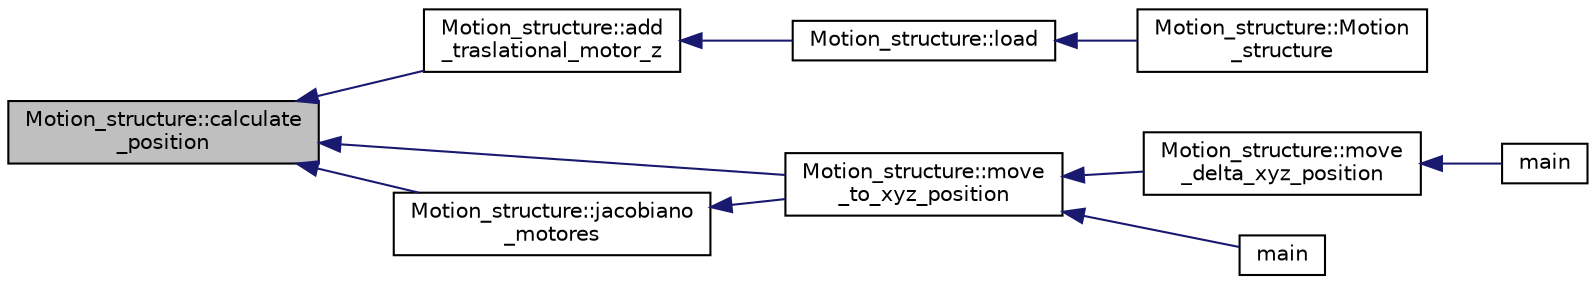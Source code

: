digraph "Motion_structure::calculate_position"
{
  edge [fontname="Helvetica",fontsize="10",labelfontname="Helvetica",labelfontsize="10"];
  node [fontname="Helvetica",fontsize="10",shape=record];
  rankdir="LR";
  Node1 [label="Motion_structure::calculate\l_position",height=0.2,width=0.4,color="black", fillcolor="grey75", style="filled" fontcolor="black"];
  Node1 -> Node2 [dir="back",color="midnightblue",fontsize="10",style="solid",fontname="Helvetica"];
  Node2 [label="Motion_structure::add\l_traslational_motor_z",height=0.2,width=0.4,color="black", fillcolor="white", style="filled",URL="$class_motion__structure.html#a071221988f557f8cf8fdc2c8e2df3398"];
  Node2 -> Node3 [dir="back",color="midnightblue",fontsize="10",style="solid",fontname="Helvetica"];
  Node3 [label="Motion_structure::load",height=0.2,width=0.4,color="black", fillcolor="white", style="filled",URL="$class_motion__structure.html#a5df5dc494cfd60e8e763e06f7dc5d745"];
  Node3 -> Node4 [dir="back",color="midnightblue",fontsize="10",style="solid",fontname="Helvetica"];
  Node4 [label="Motion_structure::Motion\l_structure",height=0.2,width=0.4,color="black", fillcolor="white", style="filled",URL="$class_motion__structure.html#a957707cad2dc4ffbee3e7fe82ef963db"];
  Node1 -> Node5 [dir="back",color="midnightblue",fontsize="10",style="solid",fontname="Helvetica"];
  Node5 [label="Motion_structure::move\l_to_xyz_position",height=0.2,width=0.4,color="black", fillcolor="white", style="filled",URL="$class_motion__structure.html#a26174f629c57c614bd5d5f96e8ef32eb"];
  Node5 -> Node6 [dir="back",color="midnightblue",fontsize="10",style="solid",fontname="Helvetica"];
  Node6 [label="Motion_structure::move\l_delta_xyz_position",height=0.2,width=0.4,color="black", fillcolor="white", style="filled",URL="$class_motion__structure.html#a34d89e582551b6bcc4ba503e96ae1300"];
  Node6 -> Node7 [dir="back",color="midnightblue",fontsize="10",style="solid",fontname="Helvetica"];
  Node7 [label="main",height=0.2,width=0.4,color="black", fillcolor="white", style="filled",URL="$brazo_8cpp.html#a0ddf1224851353fc92bfbff6f499fa97"];
  Node5 -> Node8 [dir="back",color="midnightblue",fontsize="10",style="solid",fontname="Helvetica"];
  Node8 [label="main",height=0.2,width=0.4,color="black", fillcolor="white", style="filled",URL="$test_8cpp.html#ae66f6b31b5ad750f1fe042a706a4e3d4"];
  Node1 -> Node9 [dir="back",color="midnightblue",fontsize="10",style="solid",fontname="Helvetica"];
  Node9 [label="Motion_structure::jacobiano\l_motores",height=0.2,width=0.4,color="black", fillcolor="white", style="filled",URL="$class_motion__structure.html#a12a60ceb91c2b6d6c2bca49c9300e34a"];
  Node9 -> Node5 [dir="back",color="midnightblue",fontsize="10",style="solid",fontname="Helvetica"];
}
